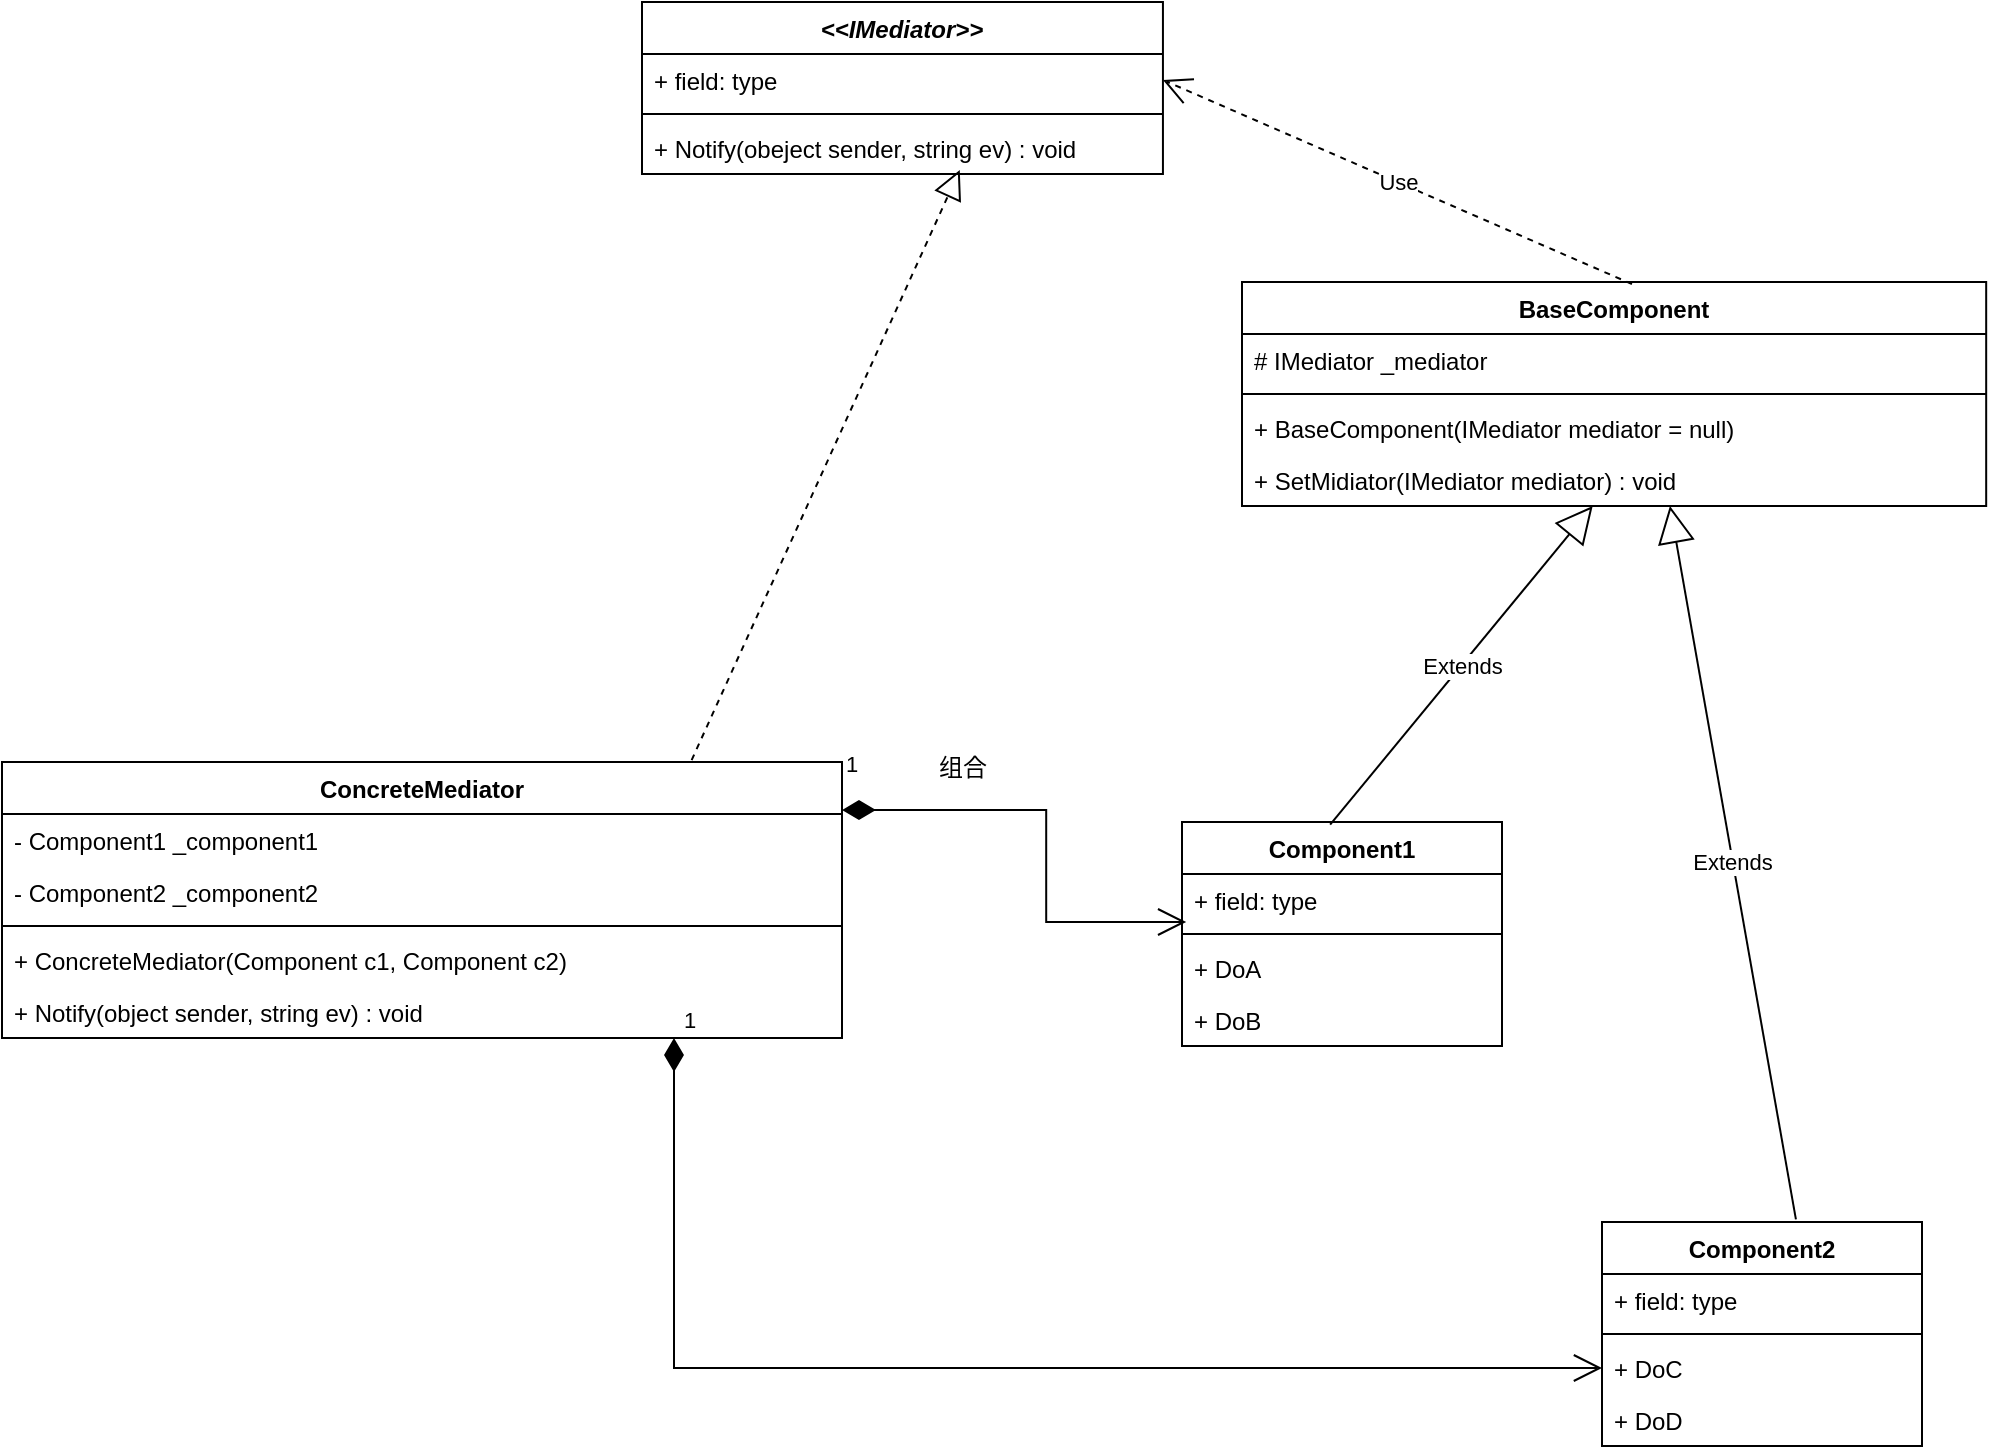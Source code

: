 <mxfile version="26.1.2">
  <diagram id="C5RBs43oDa-KdzZeNtuy" name="Page-1">
    <mxGraphModel dx="2253" dy="781" grid="1" gridSize="10" guides="1" tooltips="1" connect="1" arrows="1" fold="1" page="1" pageScale="1" pageWidth="827" pageHeight="1169" math="0" shadow="0">
      <root>
        <mxCell id="WIyWlLk6GJQsqaUBKTNV-0" />
        <mxCell id="WIyWlLk6GJQsqaUBKTNV-1" parent="WIyWlLk6GJQsqaUBKTNV-0" />
        <mxCell id="pZ7a381_uyiExwxEa0q3-0" value="&lt;i&gt;&amp;lt;&amp;lt;IMediator&amp;gt;&amp;gt;&lt;/i&gt;" style="swimlane;fontStyle=1;align=center;verticalAlign=top;childLayout=stackLayout;horizontal=1;startSize=26;horizontalStack=0;resizeParent=1;resizeParentMax=0;resizeLast=0;collapsible=1;marginBottom=0;whiteSpace=wrap;html=1;" vertex="1" parent="WIyWlLk6GJQsqaUBKTNV-1">
          <mxGeometry x="300" y="100" width="260.47" height="86" as="geometry" />
        </mxCell>
        <mxCell id="pZ7a381_uyiExwxEa0q3-1" value="+ field: type" style="text;strokeColor=none;fillColor=none;align=left;verticalAlign=top;spacingLeft=4;spacingRight=4;overflow=hidden;rotatable=0;points=[[0,0.5],[1,0.5]];portConstraint=eastwest;whiteSpace=wrap;html=1;" vertex="1" parent="pZ7a381_uyiExwxEa0q3-0">
          <mxGeometry y="26" width="260.47" height="26" as="geometry" />
        </mxCell>
        <mxCell id="pZ7a381_uyiExwxEa0q3-2" value="" style="line;strokeWidth=1;fillColor=none;align=left;verticalAlign=middle;spacingTop=-1;spacingLeft=3;spacingRight=3;rotatable=0;labelPosition=right;points=[];portConstraint=eastwest;strokeColor=inherit;" vertex="1" parent="pZ7a381_uyiExwxEa0q3-0">
          <mxGeometry y="52" width="260.47" height="8" as="geometry" />
        </mxCell>
        <mxCell id="pZ7a381_uyiExwxEa0q3-3" value="+ Notify(obeject sender, string ev) : void" style="text;strokeColor=none;fillColor=none;align=left;verticalAlign=top;spacingLeft=4;spacingRight=4;overflow=hidden;rotatable=0;points=[[0,0.5],[1,0.5]];portConstraint=eastwest;whiteSpace=wrap;html=1;" vertex="1" parent="pZ7a381_uyiExwxEa0q3-0">
          <mxGeometry y="60" width="260.47" height="26" as="geometry" />
        </mxCell>
        <mxCell id="pZ7a381_uyiExwxEa0q3-4" value="ConcreteMediator" style="swimlane;fontStyle=1;align=center;verticalAlign=top;childLayout=stackLayout;horizontal=1;startSize=26;horizontalStack=0;resizeParent=1;resizeParentMax=0;resizeLast=0;collapsible=1;marginBottom=0;whiteSpace=wrap;html=1;" vertex="1" parent="WIyWlLk6GJQsqaUBKTNV-1">
          <mxGeometry x="-20" y="480" width="420" height="138" as="geometry" />
        </mxCell>
        <mxCell id="pZ7a381_uyiExwxEa0q3-5" value="- Component1 _component1&lt;div&gt;&lt;br&gt;&lt;/div&gt;&lt;div&gt;&lt;br&gt;&lt;/div&gt;" style="text;strokeColor=none;fillColor=none;align=left;verticalAlign=top;spacingLeft=4;spacingRight=4;overflow=hidden;rotatable=0;points=[[0,0.5],[1,0.5]];portConstraint=eastwest;whiteSpace=wrap;html=1;" vertex="1" parent="pZ7a381_uyiExwxEa0q3-4">
          <mxGeometry y="26" width="420" height="26" as="geometry" />
        </mxCell>
        <mxCell id="pZ7a381_uyiExwxEa0q3-9" value="- Component2 _component2" style="text;strokeColor=none;fillColor=none;align=left;verticalAlign=top;spacingLeft=4;spacingRight=4;overflow=hidden;rotatable=0;points=[[0,0.5],[1,0.5]];portConstraint=eastwest;whiteSpace=wrap;html=1;" vertex="1" parent="pZ7a381_uyiExwxEa0q3-4">
          <mxGeometry y="52" width="420" height="26" as="geometry" />
        </mxCell>
        <mxCell id="pZ7a381_uyiExwxEa0q3-6" value="" style="line;strokeWidth=1;fillColor=none;align=left;verticalAlign=middle;spacingTop=-1;spacingLeft=3;spacingRight=3;rotatable=0;labelPosition=right;points=[];portConstraint=eastwest;strokeColor=inherit;" vertex="1" parent="pZ7a381_uyiExwxEa0q3-4">
          <mxGeometry y="78" width="420" height="8" as="geometry" />
        </mxCell>
        <mxCell id="pZ7a381_uyiExwxEa0q3-7" value="+ ConcreteMediator(Component c1, Component c2)" style="text;strokeColor=none;fillColor=none;align=left;verticalAlign=top;spacingLeft=4;spacingRight=4;overflow=hidden;rotatable=0;points=[[0,0.5],[1,0.5]];portConstraint=eastwest;whiteSpace=wrap;html=1;" vertex="1" parent="pZ7a381_uyiExwxEa0q3-4">
          <mxGeometry y="86" width="420" height="26" as="geometry" />
        </mxCell>
        <mxCell id="pZ7a381_uyiExwxEa0q3-10" value="+ Notify(object sender, string ev) : void" style="text;strokeColor=none;fillColor=none;align=left;verticalAlign=top;spacingLeft=4;spacingRight=4;overflow=hidden;rotatable=0;points=[[0,0.5],[1,0.5]];portConstraint=eastwest;whiteSpace=wrap;html=1;" vertex="1" parent="pZ7a381_uyiExwxEa0q3-4">
          <mxGeometry y="112" width="420" height="26" as="geometry" />
        </mxCell>
        <mxCell id="pZ7a381_uyiExwxEa0q3-11" value="BaseComponent" style="swimlane;fontStyle=1;align=center;verticalAlign=top;childLayout=stackLayout;horizontal=1;startSize=26;horizontalStack=0;resizeParent=1;resizeParentMax=0;resizeLast=0;collapsible=1;marginBottom=0;whiteSpace=wrap;html=1;" vertex="1" parent="WIyWlLk6GJQsqaUBKTNV-1">
          <mxGeometry x="600" y="240" width="372.09" height="112" as="geometry" />
        </mxCell>
        <mxCell id="pZ7a381_uyiExwxEa0q3-12" value="# IMediator _mediator" style="text;strokeColor=none;fillColor=none;align=left;verticalAlign=top;spacingLeft=4;spacingRight=4;overflow=hidden;rotatable=0;points=[[0,0.5],[1,0.5]];portConstraint=eastwest;whiteSpace=wrap;html=1;" vertex="1" parent="pZ7a381_uyiExwxEa0q3-11">
          <mxGeometry y="26" width="372.09" height="26" as="geometry" />
        </mxCell>
        <mxCell id="pZ7a381_uyiExwxEa0q3-13" value="" style="line;strokeWidth=1;fillColor=none;align=left;verticalAlign=middle;spacingTop=-1;spacingLeft=3;spacingRight=3;rotatable=0;labelPosition=right;points=[];portConstraint=eastwest;strokeColor=inherit;" vertex="1" parent="pZ7a381_uyiExwxEa0q3-11">
          <mxGeometry y="52" width="372.09" height="8" as="geometry" />
        </mxCell>
        <mxCell id="pZ7a381_uyiExwxEa0q3-14" value="+ BaseComponent(IMediator mediator = null)&amp;nbsp;" style="text;strokeColor=none;fillColor=none;align=left;verticalAlign=top;spacingLeft=4;spacingRight=4;overflow=hidden;rotatable=0;points=[[0,0.5],[1,0.5]];portConstraint=eastwest;whiteSpace=wrap;html=1;" vertex="1" parent="pZ7a381_uyiExwxEa0q3-11">
          <mxGeometry y="60" width="372.09" height="26" as="geometry" />
        </mxCell>
        <mxCell id="pZ7a381_uyiExwxEa0q3-15" value="+ SetMidiator(IMediator mediator) : void" style="text;strokeColor=none;fillColor=none;align=left;verticalAlign=top;spacingLeft=4;spacingRight=4;overflow=hidden;rotatable=0;points=[[0,0.5],[1,0.5]];portConstraint=eastwest;whiteSpace=wrap;html=1;" vertex="1" parent="pZ7a381_uyiExwxEa0q3-11">
          <mxGeometry y="86" width="372.09" height="26" as="geometry" />
        </mxCell>
        <mxCell id="pZ7a381_uyiExwxEa0q3-16" value="Component1" style="swimlane;fontStyle=1;align=center;verticalAlign=top;childLayout=stackLayout;horizontal=1;startSize=26;horizontalStack=0;resizeParent=1;resizeParentMax=0;resizeLast=0;collapsible=1;marginBottom=0;whiteSpace=wrap;html=1;" vertex="1" parent="WIyWlLk6GJQsqaUBKTNV-1">
          <mxGeometry x="570" y="510" width="160" height="112" as="geometry" />
        </mxCell>
        <mxCell id="pZ7a381_uyiExwxEa0q3-17" value="+ field: type" style="text;strokeColor=none;fillColor=none;align=left;verticalAlign=top;spacingLeft=4;spacingRight=4;overflow=hidden;rotatable=0;points=[[0,0.5],[1,0.5]];portConstraint=eastwest;whiteSpace=wrap;html=1;" vertex="1" parent="pZ7a381_uyiExwxEa0q3-16">
          <mxGeometry y="26" width="160" height="26" as="geometry" />
        </mxCell>
        <mxCell id="pZ7a381_uyiExwxEa0q3-18" value="" style="line;strokeWidth=1;fillColor=none;align=left;verticalAlign=middle;spacingTop=-1;spacingLeft=3;spacingRight=3;rotatable=0;labelPosition=right;points=[];portConstraint=eastwest;strokeColor=inherit;" vertex="1" parent="pZ7a381_uyiExwxEa0q3-16">
          <mxGeometry y="52" width="160" height="8" as="geometry" />
        </mxCell>
        <mxCell id="pZ7a381_uyiExwxEa0q3-19" value="+ DoA" style="text;strokeColor=none;fillColor=none;align=left;verticalAlign=top;spacingLeft=4;spacingRight=4;overflow=hidden;rotatable=0;points=[[0,0.5],[1,0.5]];portConstraint=eastwest;whiteSpace=wrap;html=1;" vertex="1" parent="pZ7a381_uyiExwxEa0q3-16">
          <mxGeometry y="60" width="160" height="26" as="geometry" />
        </mxCell>
        <mxCell id="pZ7a381_uyiExwxEa0q3-30" value="+ DoB" style="text;strokeColor=none;fillColor=none;align=left;verticalAlign=top;spacingLeft=4;spacingRight=4;overflow=hidden;rotatable=0;points=[[0,0.5],[1,0.5]];portConstraint=eastwest;whiteSpace=wrap;html=1;" vertex="1" parent="pZ7a381_uyiExwxEa0q3-16">
          <mxGeometry y="86" width="160" height="26" as="geometry" />
        </mxCell>
        <mxCell id="pZ7a381_uyiExwxEa0q3-20" value="Component2" style="swimlane;fontStyle=1;align=center;verticalAlign=top;childLayout=stackLayout;horizontal=1;startSize=26;horizontalStack=0;resizeParent=1;resizeParentMax=0;resizeLast=0;collapsible=1;marginBottom=0;whiteSpace=wrap;html=1;" vertex="1" parent="WIyWlLk6GJQsqaUBKTNV-1">
          <mxGeometry x="780" y="710" width="160" height="112" as="geometry" />
        </mxCell>
        <mxCell id="pZ7a381_uyiExwxEa0q3-21" value="+ field: type" style="text;strokeColor=none;fillColor=none;align=left;verticalAlign=top;spacingLeft=4;spacingRight=4;overflow=hidden;rotatable=0;points=[[0,0.5],[1,0.5]];portConstraint=eastwest;whiteSpace=wrap;html=1;" vertex="1" parent="pZ7a381_uyiExwxEa0q3-20">
          <mxGeometry y="26" width="160" height="26" as="geometry" />
        </mxCell>
        <mxCell id="pZ7a381_uyiExwxEa0q3-22" value="" style="line;strokeWidth=1;fillColor=none;align=left;verticalAlign=middle;spacingTop=-1;spacingLeft=3;spacingRight=3;rotatable=0;labelPosition=right;points=[];portConstraint=eastwest;strokeColor=inherit;" vertex="1" parent="pZ7a381_uyiExwxEa0q3-20">
          <mxGeometry y="52" width="160" height="8" as="geometry" />
        </mxCell>
        <mxCell id="pZ7a381_uyiExwxEa0q3-23" value="+ DoC" style="text;strokeColor=none;fillColor=none;align=left;verticalAlign=top;spacingLeft=4;spacingRight=4;overflow=hidden;rotatable=0;points=[[0,0.5],[1,0.5]];portConstraint=eastwest;whiteSpace=wrap;html=1;" vertex="1" parent="pZ7a381_uyiExwxEa0q3-20">
          <mxGeometry y="60" width="160" height="26" as="geometry" />
        </mxCell>
        <mxCell id="pZ7a381_uyiExwxEa0q3-31" value="+ DoD" style="text;strokeColor=none;fillColor=none;align=left;verticalAlign=top;spacingLeft=4;spacingRight=4;overflow=hidden;rotatable=0;points=[[0,0.5],[1,0.5]];portConstraint=eastwest;whiteSpace=wrap;html=1;" vertex="1" parent="pZ7a381_uyiExwxEa0q3-20">
          <mxGeometry y="86" width="160" height="26" as="geometry" />
        </mxCell>
        <mxCell id="pZ7a381_uyiExwxEa0q3-25" value="Extends" style="endArrow=block;endSize=16;endFill=0;html=1;rounded=0;exitX=0.463;exitY=0.012;exitDx=0;exitDy=0;exitPerimeter=0;" edge="1" parent="WIyWlLk6GJQsqaUBKTNV-1" source="pZ7a381_uyiExwxEa0q3-16" target="pZ7a381_uyiExwxEa0q3-15">
          <mxGeometry width="160" relative="1" as="geometry">
            <mxPoint x="660" y="500" as="sourcePoint" />
            <mxPoint x="490" y="400" as="targetPoint" />
          </mxGeometry>
        </mxCell>
        <mxCell id="pZ7a381_uyiExwxEa0q3-26" value="Extends" style="endArrow=block;endSize=16;endFill=0;html=1;rounded=0;exitX=0.606;exitY=-0.012;exitDx=0;exitDy=0;exitPerimeter=0;entryX=0.575;entryY=1;entryDx=0;entryDy=0;entryPerimeter=0;" edge="1" parent="WIyWlLk6GJQsqaUBKTNV-1" source="pZ7a381_uyiExwxEa0q3-20" target="pZ7a381_uyiExwxEa0q3-15">
          <mxGeometry width="160" relative="1" as="geometry">
            <mxPoint x="860" y="480" as="sourcePoint" />
            <mxPoint x="1020" y="480" as="targetPoint" />
          </mxGeometry>
        </mxCell>
        <mxCell id="pZ7a381_uyiExwxEa0q3-29" value="Use" style="endArrow=open;endSize=12;dashed=1;html=1;rounded=0;exitX=0.524;exitY=0.009;exitDx=0;exitDy=0;exitPerimeter=0;entryX=1;entryY=0.5;entryDx=0;entryDy=0;" edge="1" parent="WIyWlLk6GJQsqaUBKTNV-1" source="pZ7a381_uyiExwxEa0q3-11" target="pZ7a381_uyiExwxEa0q3-1">
          <mxGeometry width="160" relative="1" as="geometry">
            <mxPoint x="330" y="200" as="sourcePoint" />
            <mxPoint x="490" y="200" as="targetPoint" />
          </mxGeometry>
        </mxCell>
        <mxCell id="pZ7a381_uyiExwxEa0q3-32" value="1" style="endArrow=open;html=1;endSize=12;startArrow=diamondThin;startSize=14;startFill=1;edgeStyle=orthogonalEdgeStyle;align=left;verticalAlign=bottom;rounded=0;entryX=0;entryY=0.923;entryDx=0;entryDy=0;entryPerimeter=0;exitX=0.995;exitY=-0.077;exitDx=0;exitDy=0;exitPerimeter=0;" edge="1" parent="WIyWlLk6GJQsqaUBKTNV-1">
          <mxGeometry x="-1" y="14" relative="1" as="geometry">
            <mxPoint x="400.0" y="503.998" as="sourcePoint" />
            <mxPoint x="572.1" y="559.998" as="targetPoint" />
            <Array as="points">
              <mxPoint x="502.1" y="504" />
              <mxPoint x="502.1" y="560" />
            </Array>
            <mxPoint as="offset" />
          </mxGeometry>
        </mxCell>
        <mxCell id="pZ7a381_uyiExwxEa0q3-33" value="1" style="endArrow=open;html=1;endSize=12;startArrow=diamondThin;startSize=14;startFill=1;edgeStyle=orthogonalEdgeStyle;align=left;verticalAlign=bottom;rounded=0;entryX=0;entryY=0.5;entryDx=0;entryDy=0;exitX=0.8;exitY=1;exitDx=0;exitDy=0;exitPerimeter=0;" edge="1" parent="WIyWlLk6GJQsqaUBKTNV-1" source="pZ7a381_uyiExwxEa0q3-10" target="pZ7a381_uyiExwxEa0q3-23">
          <mxGeometry x="-1" y="3" relative="1" as="geometry">
            <mxPoint x="520" y="690" as="sourcePoint" />
            <mxPoint x="680" y="690" as="targetPoint" />
          </mxGeometry>
        </mxCell>
        <mxCell id="pZ7a381_uyiExwxEa0q3-34" value="组合" style="text;html=1;align=center;verticalAlign=middle;resizable=0;points=[];autosize=1;strokeColor=none;fillColor=none;" vertex="1" parent="WIyWlLk6GJQsqaUBKTNV-1">
          <mxGeometry x="435" y="468" width="50" height="30" as="geometry" />
        </mxCell>
        <mxCell id="pZ7a381_uyiExwxEa0q3-35" value="" style="endArrow=block;dashed=1;endFill=0;endSize=12;html=1;rounded=0;exitX=0.821;exitY=-0.007;exitDx=0;exitDy=0;exitPerimeter=0;entryX=0.61;entryY=0.923;entryDx=0;entryDy=0;entryPerimeter=0;" edge="1" parent="WIyWlLk6GJQsqaUBKTNV-1" source="pZ7a381_uyiExwxEa0q3-4" target="pZ7a381_uyiExwxEa0q3-3">
          <mxGeometry width="160" relative="1" as="geometry">
            <mxPoint x="370" y="380" as="sourcePoint" />
            <mxPoint x="530" y="380" as="targetPoint" />
          </mxGeometry>
        </mxCell>
      </root>
    </mxGraphModel>
  </diagram>
</mxfile>
